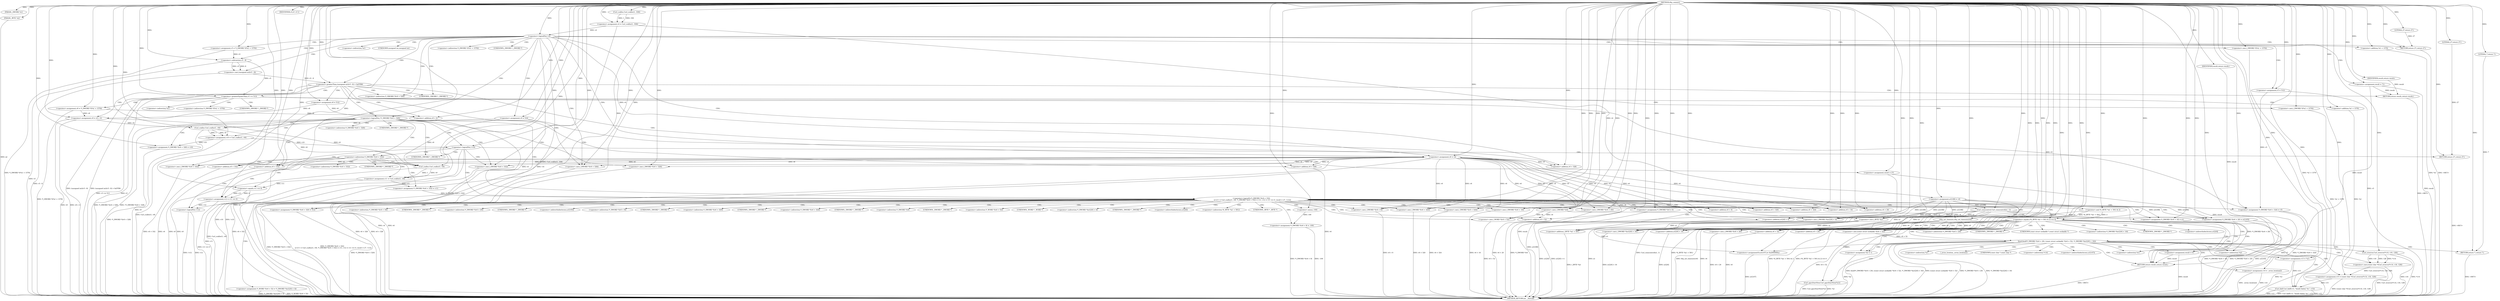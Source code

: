 digraph tftp_connect {  
"1000114" [label = "(METHOD,tftp_connect)" ]
"1000408" [label = "(METHOD_RETURN,int __fastcall)" ]
"1000115" [label = "(PARAM,_DWORD *a1)" ]
"1000116" [label = "(PARAM,_BYTE *a2)" ]
"1000131" [label = "(<operator>.assignment,v4 = Curl_ccalloc(1, 336))" ]
"1000133" [label = "(Curl_ccalloc,Curl_ccalloc(1, 336))" ]
"1000136" [label = "(<operator>.assignment,a1[188] = v4)" ]
"1000142" [label = "(<operator>.logicalNot,!v4)" ]
"1000144" [label = "(RETURN,return 27;,return 27;)" ]
"1000145" [label = "(LITERAL,27,return 27;)" ]
"1000146" [label = "(<operator>.assignment,v5 = *(_DWORD *)(*a1 + 1576))" ]
"1000149" [label = "(<operator>.cast,(_DWORD *)(*a1 + 1576))" ]
"1000151" [label = "(<operator>.addition,*a1 + 1576)" ]
"1000155" [label = "(<operator>.assignment,v6 = v4)" ]
"1000159" [label = "(IDENTIFIER,v5,if ( v5 ))" ]
"1000161" [label = "(<operator>.assignment,result = 71)" ]
"1000165" [label = "(<operator>.greaterThan,(unsigned int)(v5 - 8) > 0xFFB0)" ]
"1000166" [label = "(<operator>.cast,(unsigned int)(v5 - 8))" ]
"1000168" [label = "(<operator>.subtraction,v5 - 8)" ]
"1000172" [label = "(RETURN,return result;,return result;)" ]
"1000173" [label = "(IDENTIFIER,result,return result;)" ]
"1000174" [label = "(<operator>.assignment,v8 = 512)" ]
"1000178" [label = "(<operator>.greaterEqualsThan,v5 >= 513)" ]
"1000181" [label = "(<operator>.assignment,v8 = *(_DWORD *)(*a1 + 1576))" ]
"1000184" [label = "(<operator>.cast,(_DWORD *)(*a1 + 1576))" ]
"1000186" [label = "(<operator>.addition,*a1 + 1576)" ]
"1000190" [label = "(<operator>.assignment,v9 = v8 + 4)" ]
"1000192" [label = "(<operator>.addition,v8 + 4)" ]
"1000197" [label = "(<operator>.assignment,v9 = 516)" ]
"1000200" [label = "(<operator>.assignment,v5 = 512)" ]
"1000204" [label = "(<operator>.logicalNot,!*(_DWORD *)(v6 + 328))" ]
"1000206" [label = "(<operator>.cast,(_DWORD *)(v6 + 328))" ]
"1000208" [label = "(<operator>.addition,v6 + 328)" ]
"1000212" [label = "(<operator>.assignment,v10 = Curl_ccalloc(1, v9))" ]
"1000214" [label = "(Curl_ccalloc,Curl_ccalloc(1, v9))" ]
"1000217" [label = "(<operator>.assignment,*(_DWORD *)(v6 + 328) = v10)" ]
"1000219" [label = "(<operator>.cast,(_DWORD *)(v6 + 328))" ]
"1000221" [label = "(<operator>.addition,v6 + 328)" ]
"1000226" [label = "(<operator>.logicalNot,!v10)" ]
"1000228" [label = "(RETURN,return 27;,return 27;)" ]
"1000229" [label = "(LITERAL,27,return 27;)" ]
"1000231" [label = "(<operator>.logicalOr,*(_DWORD *)(v6 + 332)\n    || (v11 = Curl_ccalloc(1, v9), *(_DWORD *)(v6 + 332) = v11, v12 = v11 == 0, result = 27, !v12))" ]
"1000233" [label = "(<operator>.cast,(_DWORD *)(v6 + 332))" ]
"1000235" [label = "(<operator>.addition,v6 + 332)" ]
"1000239" [label = "(<operator>.assignment,v11 = Curl_ccalloc(1, v9))" ]
"1000241" [label = "(Curl_ccalloc,Curl_ccalloc(1, v9))" ]
"1000245" [label = "(<operator>.assignment,*(_DWORD *)(v6 + 332) = v11)" ]
"1000247" [label = "(<operator>.cast,(_DWORD *)(v6 + 332))" ]
"1000249" [label = "(<operator>.addition,v6 + 332)" ]
"1000254" [label = "(<operator>.assignment,v12 = v11 == 0)" ]
"1000256" [label = "(<operator>.equals,v11 == 0)" ]
"1000260" [label = "(<operator>.assignment,result = 27)" ]
"1000263" [label = "(<operator>.logicalNot,!v12)" ]
"1000266" [label = "(Curl_conncontrol,Curl_conncontrol(a1, 1))" ]
"1000269" [label = "(<operator>.assignment,*(_DWORD *)(v6 + 16) = a1)" ]
"1000271" [label = "(<operator>.cast,(_DWORD *)(v6 + 16))" ]
"1000273" [label = "(<operator>.addition,v6 + 16)" ]
"1000277" [label = "(<operator>.assignment,*(_DWORD *)(v6 + 20) = a1[105])" ]
"1000279" [label = "(<operator>.cast,(_DWORD *)(v6 + 20))" ]
"1000281" [label = "(<operator>.addition,v6 + 20)" ]
"1000287" [label = "(<operator>.assignment,*(_DWORD *)(v6 + 8) = -100)" ]
"1000289" [label = "(<operator>.cast,(_DWORD *)(v6 + 8))" ]
"1000291" [label = "(<operator>.addition,v6 + 8)" ]
"1000294" [label = "(<operator>.minus,-100)" ]
"1000296" [label = "(<operator>.assignment,*(_DWORD *)(v6 + 320) = 512)" ]
"1000298" [label = "(<operator>.cast,(_DWORD *)(v6 + 320))" ]
"1000300" [label = "(<operator>.addition,v6 + 320)" ]
"1000304" [label = "(<operator>.assignment,*(_DWORD *)(v6 + 324) = v5)" ]
"1000306" [label = "(<operator>.cast,(_DWORD *)(v6 + 324))" ]
"1000308" [label = "(<operator>.addition,v6 + 324)" ]
"1000312" [label = "(<operator>.assignment,*(_DWORD *)v6 = 0)" ]
"1000314" [label = "(<operator>.cast,(_DWORD *)v6)" ]
"1000318" [label = "(<operator>.assignment,*(_WORD *)(v6 + 52) = *(_DWORD *)(a1[20] + 4))" ]
"1000320" [label = "(<operator>.cast,(_WORD *)(v6 + 52))" ]
"1000322" [label = "(<operator>.addition,v6 + 52)" ]
"1000326" [label = "(<operator>.cast,(_DWORD *)(a1[20] + 4))" ]
"1000328" [label = "(<operator>.addition,a1[20] + 4)" ]
"1000333" [label = "(tftp_set_timeouts,tftp_set_timeouts(v6))" ]
"1000336" [label = "(<operator>.equals,(*((_BYTE *)a1 + 591) & 2) == 0)" ]
"1000337" [label = "(<operator>.and,*((_BYTE *)a1 + 591) & 2)" ]
"1000339" [label = "(<operator>.addition,(_BYTE *)a1 + 591)" ]
"1000340" [label = "(<operator>.cast,(_BYTE *)a1)" ]
"1000348" [label = "(bind,bind(*(_DWORD *)(v6 + 20), (const struct sockaddr *)(v6 + 52), *(_DWORD *)(a1[20] + 16)))" ]
"1000350" [label = "(<operator>.cast,(_DWORD *)(v6 + 20))" ]
"1000352" [label = "(<operator>.addition,v6 + 20)" ]
"1000355" [label = "(<operator>.cast,(const struct sockaddr *)(v6 + 52))" ]
"1000357" [label = "(<operator>.addition,v6 + 52)" ]
"1000361" [label = "(<operator>.cast,(_DWORD *)(a1[20] + 16))" ]
"1000363" [label = "(<operator>.addition,a1[20] + 16)" ]
"1000369" [label = "(<operator>.assignment,v13 = *a1)" ]
"1000373" [label = "(<operator>.assignment,v14 = _errno_location())" ]
"1000376" [label = "(<operator>.assignment,v15 = (const char *)Curl_strerror(*v14, v16, 128))" ]
"1000378" [label = "(<operator>.cast,(const char *)Curl_strerror(*v14, v16, 128))" ]
"1000380" [label = "(Curl_strerror,Curl_strerror(*v14, v16, 128))" ]
"1000385" [label = "(Curl_failf,Curl_failf(v13, \"bind() failed; %s\", v15))" ]
"1000389" [label = "(RETURN,return 7;,return 7;)" ]
"1000390" [label = "(LITERAL,7,return 7;)" ]
"1000391" [label = "(<operators>.assignmentOr,a1[147] |= 0x2000000u)" ]
"1000396" [label = "(Curl_pgrsStartNow,Curl_pgrsStartNow(*a1))" ]
"1000399" [label = "(<operator>.assignment,*a2 = 1)" ]
"1000403" [label = "(<operator>.assignment,result = 0)" ]
"1000406" [label = "(RETURN,return result;,return result;)" ]
"1000407" [label = "(IDENTIFIER,result,return result;)" ]
"1000148" [label = "(<operator>.indirection,*(_DWORD *)(*a1 + 1576))" ]
"1000150" [label = "(UNKNOWN,_DWORD *,_DWORD *)" ]
"1000152" [label = "(<operator>.indirection,*a1)" ]
"1000167" [label = "(UNKNOWN,unsigned int,unsigned int)" ]
"1000183" [label = "(<operator>.indirection,*(_DWORD *)(*a1 + 1576))" ]
"1000185" [label = "(UNKNOWN,_DWORD *,_DWORD *)" ]
"1000187" [label = "(<operator>.indirection,*a1)" ]
"1000205" [label = "(<operator>.indirection,*(_DWORD *)(v6 + 328))" ]
"1000207" [label = "(UNKNOWN,_DWORD *,_DWORD *)" ]
"1000218" [label = "(<operator>.indirection,*(_DWORD *)(v6 + 328))" ]
"1000220" [label = "(UNKNOWN,_DWORD *,_DWORD *)" ]
"1000232" [label = "(<operator>.indirection,*(_DWORD *)(v6 + 332))" ]
"1000234" [label = "(UNKNOWN,_DWORD *,_DWORD *)" ]
"1000246" [label = "(<operator>.indirection,*(_DWORD *)(v6 + 332))" ]
"1000248" [label = "(UNKNOWN,_DWORD *,_DWORD *)" ]
"1000270" [label = "(<operator>.indirection,*(_DWORD *)(v6 + 16))" ]
"1000272" [label = "(UNKNOWN,_DWORD *,_DWORD *)" ]
"1000278" [label = "(<operator>.indirection,*(_DWORD *)(v6 + 20))" ]
"1000280" [label = "(UNKNOWN,_DWORD *,_DWORD *)" ]
"1000284" [label = "(<operator>.indirectIndexAccess,a1[105])" ]
"1000288" [label = "(<operator>.indirection,*(_DWORD *)(v6 + 8))" ]
"1000290" [label = "(UNKNOWN,_DWORD *,_DWORD *)" ]
"1000297" [label = "(<operator>.indirection,*(_DWORD *)(v6 + 320))" ]
"1000299" [label = "(UNKNOWN,_DWORD *,_DWORD *)" ]
"1000305" [label = "(<operator>.indirection,*(_DWORD *)(v6 + 324))" ]
"1000307" [label = "(UNKNOWN,_DWORD *,_DWORD *)" ]
"1000313" [label = "(<operator>.indirection,*(_DWORD *)v6)" ]
"1000315" [label = "(UNKNOWN,_DWORD *,_DWORD *)" ]
"1000319" [label = "(<operator>.indirection,*(_WORD *)(v6 + 52))" ]
"1000321" [label = "(UNKNOWN,_WORD *,_WORD *)" ]
"1000325" [label = "(<operator>.indirection,*(_DWORD *)(a1[20] + 4))" ]
"1000327" [label = "(UNKNOWN,_DWORD *,_DWORD *)" ]
"1000329" [label = "(<operator>.indirectIndexAccess,a1[20])" ]
"1000338" [label = "(<operator>.indirection,*((_BYTE *)a1 + 591))" ]
"1000341" [label = "(UNKNOWN,_BYTE *,_BYTE *)" ]
"1000349" [label = "(<operator>.indirection,*(_DWORD *)(v6 + 20))" ]
"1000351" [label = "(UNKNOWN,_DWORD *,_DWORD *)" ]
"1000356" [label = "(UNKNOWN,const struct sockaddr *,const struct sockaddr *)" ]
"1000360" [label = "(<operator>.indirection,*(_DWORD *)(a1[20] + 16))" ]
"1000362" [label = "(UNKNOWN,_DWORD *,_DWORD *)" ]
"1000364" [label = "(<operator>.indirectIndexAccess,a1[20])" ]
"1000371" [label = "(<operator>.indirection,*a1)" ]
"1000375" [label = "(_errno_location,_errno_location())" ]
"1000379" [label = "(UNKNOWN,const char *,const char *)" ]
"1000381" [label = "(<operator>.indirection,*v14)" ]
"1000392" [label = "(<operator>.indirectIndexAccess,a1[147])" ]
"1000397" [label = "(<operator>.indirection,*a1)" ]
"1000400" [label = "(<operator>.indirection,*a2)" ]
  "1000389" -> "1000408"  [ label = "DDG: <RET>"] 
  "1000406" -> "1000408"  [ label = "DDG: <RET>"] 
  "1000144" -> "1000408"  [ label = "DDG: <RET>"] 
  "1000172" -> "1000408"  [ label = "DDG: <RET>"] 
  "1000228" -> "1000408"  [ label = "DDG: <RET>"] 
  "1000287" -> "1000408"  [ label = "DDG: -100"] 
  "1000241" -> "1000408"  [ label = "DDG: v9"] 
  "1000217" -> "1000408"  [ label = "DDG: *(_DWORD *)(v6 + 328)"] 
  "1000142" -> "1000408"  [ label = "DDG: v4"] 
  "1000340" -> "1000408"  [ label = "DDG: a1"] 
  "1000373" -> "1000408"  [ label = "DDG: v14"] 
  "1000204" -> "1000408"  [ label = "DDG: *(_DWORD *)(v6 + 328)"] 
  "1000348" -> "1000408"  [ label = "DDG: bind(*(_DWORD *)(v6 + 20), (const struct sockaddr *)(v6 + 52), *(_DWORD *)(a1[20] + 16))"] 
  "1000190" -> "1000408"  [ label = "DDG: v9"] 
  "1000320" -> "1000408"  [ label = "DDG: v6 + 52"] 
  "1000350" -> "1000408"  [ label = "DDG: v6 + 20"] 
  "1000318" -> "1000408"  [ label = "DDG: *(_DWORD *)(a1[20] + 4)"] 
  "1000165" -> "1000408"  [ label = "DDG: (unsigned int)(v5 - 8)"] 
  "1000318" -> "1000408"  [ label = "DDG: *(_WORD *)(v6 + 52)"] 
  "1000336" -> "1000408"  [ label = "DDG: *((_BYTE *)a1 + 591) & 2"] 
  "1000306" -> "1000408"  [ label = "DDG: v6 + 324"] 
  "1000142" -> "1000408"  [ label = "DDG: !v4"] 
  "1000155" -> "1000408"  [ label = "DDG: v4"] 
  "1000178" -> "1000408"  [ label = "DDG: v5 >= 513"] 
  "1000333" -> "1000408"  [ label = "DDG: v6"] 
  "1000363" -> "1000408"  [ label = "DDG: a1[20]"] 
  "1000312" -> "1000408"  [ label = "DDG: *(_DWORD *)v6"] 
  "1000391" -> "1000408"  [ label = "DDG: a1[147]"] 
  "1000219" -> "1000408"  [ label = "DDG: v6 + 328"] 
  "1000378" -> "1000408"  [ label = "DDG: Curl_strerror(*v14, v16, 128)"] 
  "1000151" -> "1000408"  [ label = "DDG: *a1"] 
  "1000254" -> "1000408"  [ label = "DDG: v11 == 0"] 
  "1000136" -> "1000408"  [ label = "DDG: a1[188]"] 
  "1000348" -> "1000408"  [ label = "DDG: (const struct sockaddr *)(v6 + 52)"] 
  "1000212" -> "1000408"  [ label = "DDG: Curl_ccalloc(1, v9)"] 
  "1000269" -> "1000408"  [ label = "DDG: *(_DWORD *)(v6 + 16)"] 
  "1000266" -> "1000408"  [ label = "DDG: Curl_conncontrol(a1, 1)"] 
  "1000226" -> "1000408"  [ label = "DDG: v10"] 
  "1000399" -> "1000408"  [ label = "DDG: *a2"] 
  "1000226" -> "1000408"  [ label = "DDG: !v10"] 
  "1000239" -> "1000408"  [ label = "DDG: Curl_ccalloc(1, v9)"] 
  "1000249" -> "1000408"  [ label = "DDG: v6"] 
  "1000181" -> "1000408"  [ label = "DDG: *(_DWORD *)(*a1 + 1576)"] 
  "1000131" -> "1000408"  [ label = "DDG: Curl_ccalloc(1, 336)"] 
  "1000204" -> "1000408"  [ label = "DDG: !*(_DWORD *)(v6 + 328)"] 
  "1000146" -> "1000408"  [ label = "DDG: *(_DWORD *)(*a1 + 1576)"] 
  "1000235" -> "1000408"  [ label = "DDG: v6"] 
  "1000116" -> "1000408"  [ label = "DDG: a2"] 
  "1000385" -> "1000408"  [ label = "DDG: Curl_failf(v13, \"bind() failed; %s\", v15)"] 
  "1000263" -> "1000408"  [ label = "DDG: !v12"] 
  "1000376" -> "1000408"  [ label = "DDG: (const char *)Curl_strerror(*v14, v16, 128)"] 
  "1000287" -> "1000408"  [ label = "DDG: *(_DWORD *)(v6 + 8)"] 
  "1000231" -> "1000408"  [ label = "DDG: *(_DWORD *)(v6 + 332)"] 
  "1000221" -> "1000408"  [ label = "DDG: v6"] 
  "1000192" -> "1000408"  [ label = "DDG: v8"] 
  "1000247" -> "1000408"  [ label = "DDG: v6 + 332"] 
  "1000260" -> "1000408"  [ label = "DDG: result"] 
  "1000289" -> "1000408"  [ label = "DDG: v6 + 8"] 
  "1000197" -> "1000408"  [ label = "DDG: v9"] 
  "1000348" -> "1000408"  [ label = "DDG: *(_DWORD *)(v6 + 20)"] 
  "1000231" -> "1000408"  [ label = "DDG: *(_DWORD *)(v6 + 332)\n    || (v11 = Curl_ccalloc(1, v9), *(_DWORD *)(v6 + 332) = v11, v12 = v11 == 0, result = 27, !v12)"] 
  "1000304" -> "1000408"  [ label = "DDG: v5"] 
  "1000256" -> "1000408"  [ label = "DDG: v11"] 
  "1000206" -> "1000408"  [ label = "DDG: v6 + 328"] 
  "1000279" -> "1000408"  [ label = "DDG: v6 + 20"] 
  "1000385" -> "1000408"  [ label = "DDG: v15"] 
  "1000403" -> "1000408"  [ label = "DDG: result"] 
  "1000190" -> "1000408"  [ label = "DDG: v8 + 4"] 
  "1000155" -> "1000408"  [ label = "DDG: v6"] 
  "1000326" -> "1000408"  [ label = "DDG: a1[20] + 4"] 
  "1000336" -> "1000408"  [ label = "DDG: (*((_BYTE *)a1 + 591) & 2) == 0"] 
  "1000298" -> "1000408"  [ label = "DDG: v6 + 320"] 
  "1000200" -> "1000408"  [ label = "DDG: v5"] 
  "1000186" -> "1000408"  [ label = "DDG: *a1"] 
  "1000328" -> "1000408"  [ label = "DDG: a1[20]"] 
  "1000271" -> "1000408"  [ label = "DDG: v6 + 16"] 
  "1000168" -> "1000408"  [ label = "DDG: v5"] 
  "1000396" -> "1000408"  [ label = "DDG: Curl_pgrsStartNow(*a1)"] 
  "1000178" -> "1000408"  [ label = "DDG: v5"] 
  "1000373" -> "1000408"  [ label = "DDG: _errno_location()"] 
  "1000277" -> "1000408"  [ label = "DDG: *(_DWORD *)(v6 + 20)"] 
  "1000361" -> "1000408"  [ label = "DDG: a1[20] + 16"] 
  "1000263" -> "1000408"  [ label = "DDG: v12"] 
  "1000214" -> "1000408"  [ label = "DDG: v9"] 
  "1000396" -> "1000408"  [ label = "DDG: *a1"] 
  "1000304" -> "1000408"  [ label = "DDG: *(_DWORD *)(v6 + 324)"] 
  "1000380" -> "1000408"  [ label = "DDG: v16"] 
  "1000355" -> "1000408"  [ label = "DDG: v6 + 52"] 
  "1000277" -> "1000408"  [ label = "DDG: a1[105]"] 
  "1000339" -> "1000408"  [ label = "DDG: (_BYTE *)a1"] 
  "1000296" -> "1000408"  [ label = "DDG: *(_DWORD *)(v6 + 320)"] 
  "1000369" -> "1000408"  [ label = "DDG: *a1"] 
  "1000337" -> "1000408"  [ label = "DDG: *((_BYTE *)a1 + 591)"] 
  "1000380" -> "1000408"  [ label = "DDG: *v14"] 
  "1000357" -> "1000408"  [ label = "DDG: v6"] 
  "1000166" -> "1000408"  [ label = "DDG: v5 - 8"] 
  "1000385" -> "1000408"  [ label = "DDG: v13"] 
  "1000165" -> "1000408"  [ label = "DDG: (unsigned int)(v5 - 8) > 0xFFB0"] 
  "1000233" -> "1000408"  [ label = "DDG: v6 + 332"] 
  "1000161" -> "1000408"  [ label = "DDG: result"] 
  "1000149" -> "1000408"  [ label = "DDG: *a1 + 1576"] 
  "1000184" -> "1000408"  [ label = "DDG: *a1 + 1576"] 
  "1000333" -> "1000408"  [ label = "DDG: tftp_set_timeouts(v6)"] 
  "1000348" -> "1000408"  [ label = "DDG: *(_DWORD *)(a1[20] + 16)"] 
  "1000114" -> "1000115"  [ label = "DDG: "] 
  "1000114" -> "1000116"  [ label = "DDG: "] 
  "1000133" -> "1000131"  [ label = "DDG: 1"] 
  "1000133" -> "1000131"  [ label = "DDG: 336"] 
  "1000114" -> "1000131"  [ label = "DDG: "] 
  "1000114" -> "1000133"  [ label = "DDG: "] 
  "1000131" -> "1000136"  [ label = "DDG: v4"] 
  "1000114" -> "1000136"  [ label = "DDG: "] 
  "1000114" -> "1000142"  [ label = "DDG: "] 
  "1000131" -> "1000142"  [ label = "DDG: v4"] 
  "1000145" -> "1000144"  [ label = "DDG: 27"] 
  "1000114" -> "1000144"  [ label = "DDG: "] 
  "1000114" -> "1000145"  [ label = "DDG: "] 
  "1000114" -> "1000146"  [ label = "DDG: "] 
  "1000114" -> "1000149"  [ label = "DDG: "] 
  "1000114" -> "1000151"  [ label = "DDG: "] 
  "1000142" -> "1000155"  [ label = "DDG: v4"] 
  "1000114" -> "1000155"  [ label = "DDG: "] 
  "1000114" -> "1000159"  [ label = "DDG: "] 
  "1000114" -> "1000161"  [ label = "DDG: "] 
  "1000166" -> "1000165"  [ label = "DDG: v5 - 8"] 
  "1000168" -> "1000166"  [ label = "DDG: v5"] 
  "1000168" -> "1000166"  [ label = "DDG: 8"] 
  "1000146" -> "1000168"  [ label = "DDG: v5"] 
  "1000114" -> "1000168"  [ label = "DDG: "] 
  "1000114" -> "1000165"  [ label = "DDG: "] 
  "1000173" -> "1000172"  [ label = "DDG: result"] 
  "1000161" -> "1000172"  [ label = "DDG: result"] 
  "1000114" -> "1000173"  [ label = "DDG: "] 
  "1000114" -> "1000174"  [ label = "DDG: "] 
  "1000168" -> "1000178"  [ label = "DDG: v5"] 
  "1000114" -> "1000178"  [ label = "DDG: "] 
  "1000114" -> "1000181"  [ label = "DDG: "] 
  "1000114" -> "1000184"  [ label = "DDG: "] 
  "1000114" -> "1000186"  [ label = "DDG: "] 
  "1000181" -> "1000190"  [ label = "DDG: v8"] 
  "1000174" -> "1000190"  [ label = "DDG: v8"] 
  "1000114" -> "1000190"  [ label = "DDG: "] 
  "1000181" -> "1000192"  [ label = "DDG: v8"] 
  "1000174" -> "1000192"  [ label = "DDG: v8"] 
  "1000114" -> "1000192"  [ label = "DDG: "] 
  "1000114" -> "1000197"  [ label = "DDG: "] 
  "1000114" -> "1000200"  [ label = "DDG: "] 
  "1000155" -> "1000206"  [ label = "DDG: v6"] 
  "1000114" -> "1000206"  [ label = "DDG: "] 
  "1000155" -> "1000208"  [ label = "DDG: v6"] 
  "1000114" -> "1000208"  [ label = "DDG: "] 
  "1000214" -> "1000212"  [ label = "DDG: 1"] 
  "1000214" -> "1000212"  [ label = "DDG: v9"] 
  "1000114" -> "1000212"  [ label = "DDG: "] 
  "1000114" -> "1000214"  [ label = "DDG: "] 
  "1000190" -> "1000214"  [ label = "DDG: v9"] 
  "1000197" -> "1000214"  [ label = "DDG: v9"] 
  "1000212" -> "1000217"  [ label = "DDG: v10"] 
  "1000114" -> "1000217"  [ label = "DDG: "] 
  "1000114" -> "1000219"  [ label = "DDG: "] 
  "1000155" -> "1000219"  [ label = "DDG: v6"] 
  "1000114" -> "1000221"  [ label = "DDG: "] 
  "1000155" -> "1000221"  [ label = "DDG: v6"] 
  "1000114" -> "1000226"  [ label = "DDG: "] 
  "1000212" -> "1000226"  [ label = "DDG: v10"] 
  "1000229" -> "1000228"  [ label = "DDG: 27"] 
  "1000114" -> "1000228"  [ label = "DDG: "] 
  "1000114" -> "1000229"  [ label = "DDG: "] 
  "1000245" -> "1000231"  [ label = "DDG: *(_DWORD *)(v6 + 332)"] 
  "1000114" -> "1000233"  [ label = "DDG: "] 
  "1000155" -> "1000233"  [ label = "DDG: v6"] 
  "1000114" -> "1000235"  [ label = "DDG: "] 
  "1000155" -> "1000235"  [ label = "DDG: v6"] 
  "1000241" -> "1000239"  [ label = "DDG: 1"] 
  "1000241" -> "1000239"  [ label = "DDG: v9"] 
  "1000114" -> "1000239"  [ label = "DDG: "] 
  "1000114" -> "1000241"  [ label = "DDG: "] 
  "1000190" -> "1000241"  [ label = "DDG: v9"] 
  "1000197" -> "1000241"  [ label = "DDG: v9"] 
  "1000214" -> "1000241"  [ label = "DDG: v9"] 
  "1000239" -> "1000245"  [ label = "DDG: v11"] 
  "1000114" -> "1000245"  [ label = "DDG: "] 
  "1000114" -> "1000247"  [ label = "DDG: "] 
  "1000155" -> "1000247"  [ label = "DDG: v6"] 
  "1000114" -> "1000249"  [ label = "DDG: "] 
  "1000155" -> "1000249"  [ label = "DDG: v6"] 
  "1000256" -> "1000254"  [ label = "DDG: v11"] 
  "1000256" -> "1000254"  [ label = "DDG: 0"] 
  "1000114" -> "1000254"  [ label = "DDG: "] 
  "1000114" -> "1000256"  [ label = "DDG: "] 
  "1000239" -> "1000256"  [ label = "DDG: v11"] 
  "1000114" -> "1000260"  [ label = "DDG: "] 
  "1000254" -> "1000263"  [ label = "DDG: v12"] 
  "1000114" -> "1000263"  [ label = "DDG: "] 
  "1000136" -> "1000266"  [ label = "DDG: a1[188]"] 
  "1000114" -> "1000266"  [ label = "DDG: "] 
  "1000266" -> "1000269"  [ label = "DDG: a1"] 
  "1000136" -> "1000269"  [ label = "DDG: a1[188]"] 
  "1000114" -> "1000269"  [ label = "DDG: "] 
  "1000114" -> "1000271"  [ label = "DDG: "] 
  "1000155" -> "1000271"  [ label = "DDG: v6"] 
  "1000114" -> "1000273"  [ label = "DDG: "] 
  "1000155" -> "1000273"  [ label = "DDG: v6"] 
  "1000266" -> "1000277"  [ label = "DDG: a1"] 
  "1000136" -> "1000277"  [ label = "DDG: a1[188]"] 
  "1000114" -> "1000277"  [ label = "DDG: "] 
  "1000114" -> "1000279"  [ label = "DDG: "] 
  "1000155" -> "1000279"  [ label = "DDG: v6"] 
  "1000114" -> "1000281"  [ label = "DDG: "] 
  "1000155" -> "1000281"  [ label = "DDG: v6"] 
  "1000294" -> "1000287"  [ label = "DDG: 100"] 
  "1000114" -> "1000289"  [ label = "DDG: "] 
  "1000155" -> "1000289"  [ label = "DDG: v6"] 
  "1000114" -> "1000291"  [ label = "DDG: "] 
  "1000155" -> "1000291"  [ label = "DDG: v6"] 
  "1000114" -> "1000294"  [ label = "DDG: "] 
  "1000114" -> "1000296"  [ label = "DDG: "] 
  "1000114" -> "1000298"  [ label = "DDG: "] 
  "1000155" -> "1000298"  [ label = "DDG: v6"] 
  "1000114" -> "1000300"  [ label = "DDG: "] 
  "1000155" -> "1000300"  [ label = "DDG: v6"] 
  "1000200" -> "1000304"  [ label = "DDG: v5"] 
  "1000178" -> "1000304"  [ label = "DDG: v5"] 
  "1000114" -> "1000304"  [ label = "DDG: "] 
  "1000114" -> "1000306"  [ label = "DDG: "] 
  "1000155" -> "1000306"  [ label = "DDG: v6"] 
  "1000114" -> "1000308"  [ label = "DDG: "] 
  "1000155" -> "1000308"  [ label = "DDG: v6"] 
  "1000114" -> "1000312"  [ label = "DDG: "] 
  "1000114" -> "1000314"  [ label = "DDG: "] 
  "1000155" -> "1000314"  [ label = "DDG: v6"] 
  "1000314" -> "1000320"  [ label = "DDG: v6"] 
  "1000114" -> "1000320"  [ label = "DDG: "] 
  "1000314" -> "1000322"  [ label = "DDG: v6"] 
  "1000114" -> "1000322"  [ label = "DDG: "] 
  "1000266" -> "1000326"  [ label = "DDG: a1"] 
  "1000136" -> "1000326"  [ label = "DDG: a1[188]"] 
  "1000114" -> "1000326"  [ label = "DDG: "] 
  "1000266" -> "1000328"  [ label = "DDG: a1"] 
  "1000136" -> "1000328"  [ label = "DDG: a1[188]"] 
  "1000114" -> "1000328"  [ label = "DDG: "] 
  "1000114" -> "1000333"  [ label = "DDG: "] 
  "1000314" -> "1000333"  [ label = "DDG: v6"] 
  "1000337" -> "1000336"  [ label = "DDG: *((_BYTE *)a1 + 591)"] 
  "1000337" -> "1000336"  [ label = "DDG: 2"] 
  "1000340" -> "1000339"  [ label = "DDG: a1"] 
  "1000136" -> "1000340"  [ label = "DDG: a1[188]"] 
  "1000114" -> "1000340"  [ label = "DDG: "] 
  "1000266" -> "1000340"  [ label = "DDG: a1"] 
  "1000114" -> "1000339"  [ label = "DDG: "] 
  "1000114" -> "1000337"  [ label = "DDG: "] 
  "1000114" -> "1000336"  [ label = "DDG: "] 
  "1000277" -> "1000348"  [ label = "DDG: *(_DWORD *)(v6 + 20)"] 
  "1000333" -> "1000350"  [ label = "DDG: v6"] 
  "1000114" -> "1000350"  [ label = "DDG: "] 
  "1000333" -> "1000352"  [ label = "DDG: v6"] 
  "1000114" -> "1000352"  [ label = "DDG: "] 
  "1000355" -> "1000348"  [ label = "DDG: v6 + 52"] 
  "1000114" -> "1000355"  [ label = "DDG: "] 
  "1000333" -> "1000355"  [ label = "DDG: v6"] 
  "1000114" -> "1000357"  [ label = "DDG: "] 
  "1000333" -> "1000357"  [ label = "DDG: v6"] 
  "1000340" -> "1000361"  [ label = "DDG: a1"] 
  "1000266" -> "1000361"  [ label = "DDG: a1"] 
  "1000136" -> "1000361"  [ label = "DDG: a1[188]"] 
  "1000114" -> "1000361"  [ label = "DDG: "] 
  "1000340" -> "1000363"  [ label = "DDG: a1"] 
  "1000266" -> "1000363"  [ label = "DDG: a1"] 
  "1000136" -> "1000363"  [ label = "DDG: a1[188]"] 
  "1000114" -> "1000363"  [ label = "DDG: "] 
  "1000114" -> "1000369"  [ label = "DDG: "] 
  "1000114" -> "1000373"  [ label = "DDG: "] 
  "1000378" -> "1000376"  [ label = "DDG: Curl_strerror(*v14, v16, 128)"] 
  "1000114" -> "1000376"  [ label = "DDG: "] 
  "1000380" -> "1000378"  [ label = "DDG: *v14"] 
  "1000380" -> "1000378"  [ label = "DDG: v16"] 
  "1000380" -> "1000378"  [ label = "DDG: 128"] 
  "1000114" -> "1000380"  [ label = "DDG: "] 
  "1000369" -> "1000385"  [ label = "DDG: v13"] 
  "1000114" -> "1000385"  [ label = "DDG: "] 
  "1000376" -> "1000385"  [ label = "DDG: v15"] 
  "1000390" -> "1000389"  [ label = "DDG: 7"] 
  "1000114" -> "1000389"  [ label = "DDG: "] 
  "1000114" -> "1000390"  [ label = "DDG: "] 
  "1000114" -> "1000391"  [ label = "DDG: "] 
  "1000340" -> "1000391"  [ label = "DDG: a1"] 
  "1000114" -> "1000399"  [ label = "DDG: "] 
  "1000114" -> "1000403"  [ label = "DDG: "] 
  "1000407" -> "1000406"  [ label = "DDG: result"] 
  "1000260" -> "1000406"  [ label = "DDG: result"] 
  "1000403" -> "1000406"  [ label = "DDG: result"] 
  "1000161" -> "1000406"  [ label = "DDG: result"] 
  "1000114" -> "1000407"  [ label = "DDG: "] 
  "1000142" -> "1000144"  [ label = "CDG: "] 
  "1000142" -> "1000155"  [ label = "CDG: "] 
  "1000142" -> "1000152"  [ label = "CDG: "] 
  "1000142" -> "1000151"  [ label = "CDG: "] 
  "1000142" -> "1000150"  [ label = "CDG: "] 
  "1000142" -> "1000149"  [ label = "CDG: "] 
  "1000142" -> "1000148"  [ label = "CDG: "] 
  "1000142" -> "1000146"  [ label = "CDG: "] 
  "1000142" -> "1000168"  [ label = "CDG: "] 
  "1000142" -> "1000167"  [ label = "CDG: "] 
  "1000142" -> "1000166"  [ label = "CDG: "] 
  "1000142" -> "1000165"  [ label = "CDG: "] 
  "1000142" -> "1000161"  [ label = "CDG: "] 
  "1000142" -> "1000208"  [ label = "CDG: "] 
  "1000142" -> "1000207"  [ label = "CDG: "] 
  "1000142" -> "1000206"  [ label = "CDG: "] 
  "1000142" -> "1000205"  [ label = "CDG: "] 
  "1000142" -> "1000204"  [ label = "CDG: "] 
  "1000142" -> "1000200"  [ label = "CDG: "] 
  "1000142" -> "1000197"  [ label = "CDG: "] 
  "1000165" -> "1000174"  [ label = "CDG: "] 
  "1000165" -> "1000172"  [ label = "CDG: "] 
  "1000165" -> "1000192"  [ label = "CDG: "] 
  "1000165" -> "1000190"  [ label = "CDG: "] 
  "1000165" -> "1000178"  [ label = "CDG: "] 
  "1000165" -> "1000208"  [ label = "CDG: "] 
  "1000165" -> "1000207"  [ label = "CDG: "] 
  "1000165" -> "1000206"  [ label = "CDG: "] 
  "1000165" -> "1000205"  [ label = "CDG: "] 
  "1000165" -> "1000204"  [ label = "CDG: "] 
  "1000178" -> "1000187"  [ label = "CDG: "] 
  "1000178" -> "1000186"  [ label = "CDG: "] 
  "1000178" -> "1000185"  [ label = "CDG: "] 
  "1000178" -> "1000184"  [ label = "CDG: "] 
  "1000178" -> "1000183"  [ label = "CDG: "] 
  "1000178" -> "1000181"  [ label = "CDG: "] 
  "1000204" -> "1000221"  [ label = "CDG: "] 
  "1000204" -> "1000220"  [ label = "CDG: "] 
  "1000204" -> "1000219"  [ label = "CDG: "] 
  "1000204" -> "1000218"  [ label = "CDG: "] 
  "1000204" -> "1000217"  [ label = "CDG: "] 
  "1000204" -> "1000214"  [ label = "CDG: "] 
  "1000204" -> "1000212"  [ label = "CDG: "] 
  "1000204" -> "1000235"  [ label = "CDG: "] 
  "1000204" -> "1000234"  [ label = "CDG: "] 
  "1000204" -> "1000233"  [ label = "CDG: "] 
  "1000204" -> "1000232"  [ label = "CDG: "] 
  "1000204" -> "1000231"  [ label = "CDG: "] 
  "1000204" -> "1000226"  [ label = "CDG: "] 
  "1000226" -> "1000235"  [ label = "CDG: "] 
  "1000226" -> "1000234"  [ label = "CDG: "] 
  "1000226" -> "1000233"  [ label = "CDG: "] 
  "1000226" -> "1000232"  [ label = "CDG: "] 
  "1000226" -> "1000231"  [ label = "CDG: "] 
  "1000226" -> "1000228"  [ label = "CDG: "] 
  "1000231" -> "1000272"  [ label = "CDG: "] 
  "1000231" -> "1000271"  [ label = "CDG: "] 
  "1000231" -> "1000270"  [ label = "CDG: "] 
  "1000231" -> "1000269"  [ label = "CDG: "] 
  "1000231" -> "1000266"  [ label = "CDG: "] 
  "1000231" -> "1000288"  [ label = "CDG: "] 
  "1000231" -> "1000287"  [ label = "CDG: "] 
  "1000231" -> "1000284"  [ label = "CDG: "] 
  "1000231" -> "1000281"  [ label = "CDG: "] 
  "1000231" -> "1000280"  [ label = "CDG: "] 
  "1000231" -> "1000279"  [ label = "CDG: "] 
  "1000231" -> "1000278"  [ label = "CDG: "] 
  "1000231" -> "1000277"  [ label = "CDG: "] 
  "1000231" -> "1000273"  [ label = "CDG: "] 
  "1000231" -> "1000304"  [ label = "CDG: "] 
  "1000231" -> "1000300"  [ label = "CDG: "] 
  "1000231" -> "1000299"  [ label = "CDG: "] 
  "1000231" -> "1000298"  [ label = "CDG: "] 
  "1000231" -> "1000297"  [ label = "CDG: "] 
  "1000231" -> "1000296"  [ label = "CDG: "] 
  "1000231" -> "1000294"  [ label = "CDG: "] 
  "1000231" -> "1000291"  [ label = "CDG: "] 
  "1000231" -> "1000290"  [ label = "CDG: "] 
  "1000231" -> "1000289"  [ label = "CDG: "] 
  "1000231" -> "1000320"  [ label = "CDG: "] 
  "1000231" -> "1000319"  [ label = "CDG: "] 
  "1000231" -> "1000318"  [ label = "CDG: "] 
  "1000231" -> "1000315"  [ label = "CDG: "] 
  "1000231" -> "1000314"  [ label = "CDG: "] 
  "1000231" -> "1000313"  [ label = "CDG: "] 
  "1000231" -> "1000312"  [ label = "CDG: "] 
  "1000231" -> "1000308"  [ label = "CDG: "] 
  "1000231" -> "1000307"  [ label = "CDG: "] 
  "1000231" -> "1000306"  [ label = "CDG: "] 
  "1000231" -> "1000305"  [ label = "CDG: "] 
  "1000231" -> "1000336"  [ label = "CDG: "] 
  "1000231" -> "1000333"  [ label = "CDG: "] 
  "1000231" -> "1000329"  [ label = "CDG: "] 
  "1000231" -> "1000328"  [ label = "CDG: "] 
  "1000231" -> "1000327"  [ label = "CDG: "] 
  "1000231" -> "1000326"  [ label = "CDG: "] 
  "1000231" -> "1000325"  [ label = "CDG: "] 
  "1000231" -> "1000322"  [ label = "CDG: "] 
  "1000231" -> "1000321"  [ label = "CDG: "] 
  "1000231" -> "1000341"  [ label = "CDG: "] 
  "1000231" -> "1000340"  [ label = "CDG: "] 
  "1000231" -> "1000339"  [ label = "CDG: "] 
  "1000231" -> "1000338"  [ label = "CDG: "] 
  "1000231" -> "1000337"  [ label = "CDG: "] 
  "1000231" -> "1000406"  [ label = "CDG: "] 
  "1000232" -> "1000239"  [ label = "CDG: "] 
  "1000232" -> "1000256"  [ label = "CDG: "] 
  "1000232" -> "1000254"  [ label = "CDG: "] 
  "1000232" -> "1000249"  [ label = "CDG: "] 
  "1000232" -> "1000248"  [ label = "CDG: "] 
  "1000232" -> "1000247"  [ label = "CDG: "] 
  "1000232" -> "1000246"  [ label = "CDG: "] 
  "1000232" -> "1000245"  [ label = "CDG: "] 
  "1000232" -> "1000241"  [ label = "CDG: "] 
  "1000232" -> "1000263"  [ label = "CDG: "] 
  "1000232" -> "1000260"  [ label = "CDG: "] 
  "1000336" -> "1000352"  [ label = "CDG: "] 
  "1000336" -> "1000351"  [ label = "CDG: "] 
  "1000336" -> "1000350"  [ label = "CDG: "] 
  "1000336" -> "1000349"  [ label = "CDG: "] 
  "1000336" -> "1000348"  [ label = "CDG: "] 
  "1000336" -> "1000364"  [ label = "CDG: "] 
  "1000336" -> "1000363"  [ label = "CDG: "] 
  "1000336" -> "1000362"  [ label = "CDG: "] 
  "1000336" -> "1000361"  [ label = "CDG: "] 
  "1000336" -> "1000360"  [ label = "CDG: "] 
  "1000336" -> "1000357"  [ label = "CDG: "] 
  "1000336" -> "1000356"  [ label = "CDG: "] 
  "1000336" -> "1000355"  [ label = "CDG: "] 
  "1000336" -> "1000400"  [ label = "CDG: "] 
  "1000336" -> "1000399"  [ label = "CDG: "] 
  "1000336" -> "1000397"  [ label = "CDG: "] 
  "1000336" -> "1000396"  [ label = "CDG: "] 
  "1000336" -> "1000406"  [ label = "CDG: "] 
  "1000336" -> "1000403"  [ label = "CDG: "] 
  "1000348" -> "1000381"  [ label = "CDG: "] 
  "1000348" -> "1000380"  [ label = "CDG: "] 
  "1000348" -> "1000379"  [ label = "CDG: "] 
  "1000348" -> "1000378"  [ label = "CDG: "] 
  "1000348" -> "1000376"  [ label = "CDG: "] 
  "1000348" -> "1000375"  [ label = "CDG: "] 
  "1000348" -> "1000373"  [ label = "CDG: "] 
  "1000348" -> "1000371"  [ label = "CDG: "] 
  "1000348" -> "1000369"  [ label = "CDG: "] 
  "1000348" -> "1000400"  [ label = "CDG: "] 
  "1000348" -> "1000399"  [ label = "CDG: "] 
  "1000348" -> "1000397"  [ label = "CDG: "] 
  "1000348" -> "1000396"  [ label = "CDG: "] 
  "1000348" -> "1000392"  [ label = "CDG: "] 
  "1000348" -> "1000391"  [ label = "CDG: "] 
  "1000348" -> "1000389"  [ label = "CDG: "] 
  "1000348" -> "1000385"  [ label = "CDG: "] 
  "1000348" -> "1000406"  [ label = "CDG: "] 
  "1000348" -> "1000403"  [ label = "CDG: "] 
}
